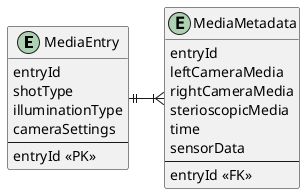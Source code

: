 @startuml
skinparam linetype ortho
entity MediaEntry {
	entryId
	shotType
	illuminationType
	cameraSettings
	--
	entryId <<PK>>
}
entity MediaMetadata {
	entryId
	leftCameraMedia
	rightCameraMedia
	sterioscopicMedia
	time
	sensorData
	--
	entryId <<FK>>
}
MediaEntry ||-right-|{ MediaMetadata
@enduml
